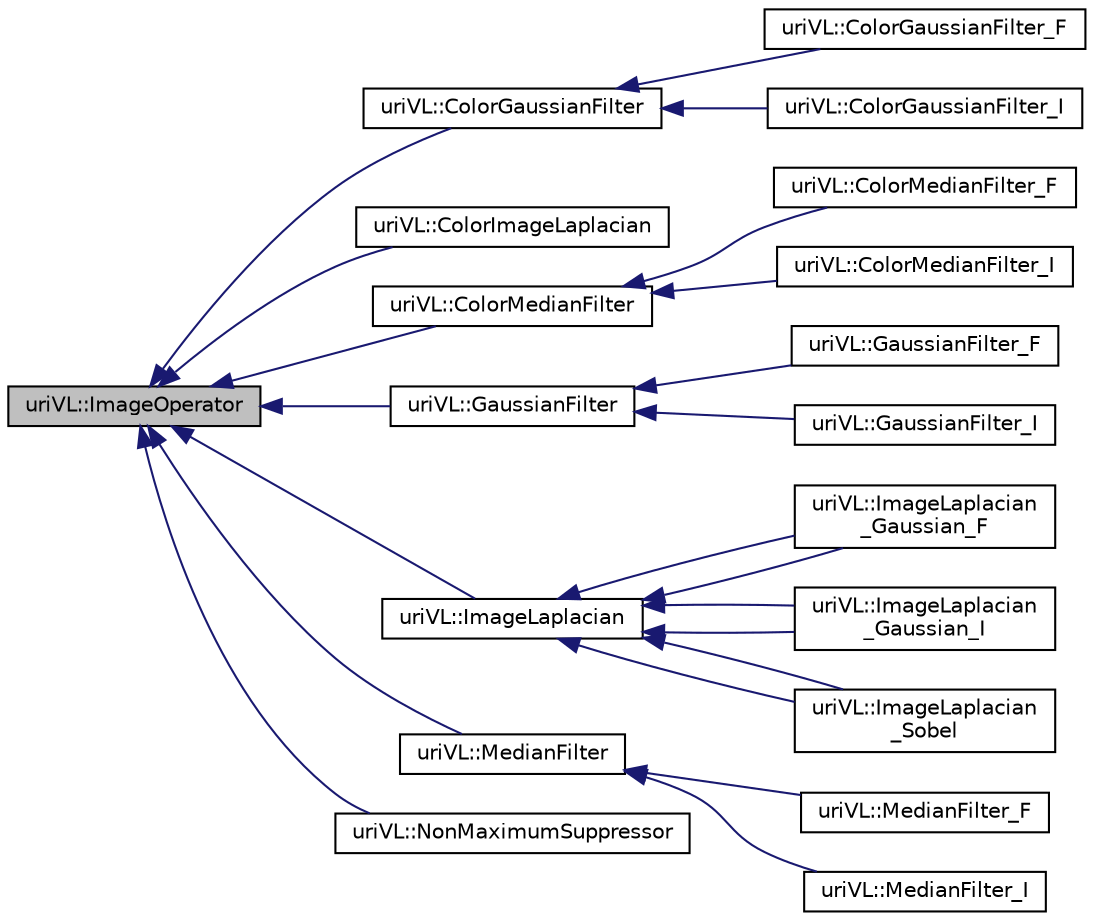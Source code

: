 digraph "uriVL::ImageOperator"
{
  edge [fontname="Helvetica",fontsize="10",labelfontname="Helvetica",labelfontsize="10"];
  node [fontname="Helvetica",fontsize="10",shape=record];
  rankdir="LR";
  Node1 [label="uriVL::ImageOperator",height=0.2,width=0.4,color="black", fillcolor="grey75", style="filled", fontcolor="black"];
  Node1 -> Node2 [dir="back",color="midnightblue",fontsize="10",style="solid",fontname="Helvetica"];
  Node2 [label="uriVL::ColorGaussianFilter",height=0.2,width=0.4,color="black", fillcolor="white", style="filled",URL="$classuriVL_1_1ColorGaussianFilter.html",tooltip="Pure Virtual parent class for the Gaussian filter classes _F and _I. "];
  Node2 -> Node3 [dir="back",color="midnightblue",fontsize="10",style="solid",fontname="Helvetica"];
  Node3 [label="uriVL::ColorGaussianFilter_F",height=0.2,width=0.4,color="black", fillcolor="white", style="filled",URL="$classuriVL_1_1ColorGaussianFilter__F.html",tooltip="Gaussian filter class (float operator). "];
  Node2 -> Node4 [dir="back",color="midnightblue",fontsize="10",style="solid",fontname="Helvetica"];
  Node4 [label="uriVL::ColorGaussianFilter_I",height=0.2,width=0.4,color="black", fillcolor="white", style="filled",URL="$classuriVL_1_1ColorGaussianFilter__I.html",tooltip="ColorGaussianFilter_I class. "];
  Node1 -> Node5 [dir="back",color="midnightblue",fontsize="10",style="solid",fontname="Helvetica"];
  Node5 [label="uriVL::ColorImageLaplacian",height=0.2,width=0.4,color="black", fillcolor="white", style="filled",URL="$classuriVL_1_1ColorImageLaplacian.html",tooltip="Operator that computes the Laplacian of an RGBa color image. "];
  Node1 -> Node6 [dir="back",color="midnightblue",fontsize="10",style="solid",fontname="Helvetica"];
  Node6 [label="uriVL::ColorMedianFilter",height=0.2,width=0.4,color="black", fillcolor="white", style="filled",URL="$classuriVL_1_1ColorMedianFilter.html",tooltip="ColorMedianFilter class. "];
  Node6 -> Node7 [dir="back",color="midnightblue",fontsize="10",style="solid",fontname="Helvetica"];
  Node7 [label="uriVL::ColorMedianFilter_F",height=0.2,width=0.4,color="black", fillcolor="white", style="filled",URL="$classuriVL_1_1ColorMedianFilter__F.html",tooltip="ColorMedianFilter class. "];
  Node6 -> Node8 [dir="back",color="midnightblue",fontsize="10",style="solid",fontname="Helvetica"];
  Node8 [label="uriVL::ColorMedianFilter_I",height=0.2,width=0.4,color="black", fillcolor="white", style="filled",URL="$classuriVL_1_1ColorMedianFilter__I.html",tooltip="ColorMedianFilter class. "];
  Node1 -> Node9 [dir="back",color="midnightblue",fontsize="10",style="solid",fontname="Helvetica"];
  Node9 [label="uriVL::GaussianFilter",height=0.2,width=0.4,color="black", fillcolor="white", style="filled",URL="$classuriVL_1_1GaussianFilter.html",tooltip="Pure Virtual parent class for the Gaussian filter classes _F and _I. "];
  Node9 -> Node10 [dir="back",color="midnightblue",fontsize="10",style="solid",fontname="Helvetica"];
  Node10 [label="uriVL::GaussianFilter_F",height=0.2,width=0.4,color="black", fillcolor="white", style="filled",URL="$classuriVL_1_1GaussianFilter__F.html",tooltip="Gaussian filter class (float operator). "];
  Node9 -> Node11 [dir="back",color="midnightblue",fontsize="10",style="solid",fontname="Helvetica"];
  Node11 [label="uriVL::GaussianFilter_I",height=0.2,width=0.4,color="black", fillcolor="white", style="filled",URL="$classuriVL_1_1GaussianFilter__I.html",tooltip="GaussianFilter_I class. "];
  Node1 -> Node12 [dir="back",color="midnightblue",fontsize="10",style="solid",fontname="Helvetica"];
  Node12 [label="uriVL::ImageLaplacian",height=0.2,width=0.4,color="black", fillcolor="white", style="filled",URL="$classuriVL_1_1ImageLaplacian.html",tooltip="Operator that computes the Laplacian of a raster image. "];
  Node12 -> Node13 [dir="back",color="midnightblue",fontsize="10",style="solid",fontname="Helvetica"];
  Node13 [label="uriVL::ImageLaplacian\l_Gaussian_F",height=0.2,width=0.4,color="black", fillcolor="white", style="filled",URL="$classuriVL_1_1ImageLaplacian__Gaussian__F.html",tooltip="Image operator that computes the Laplacian of an RGBa color image using a \"Laplacian of Gaussian\" fil..."];
  Node12 -> Node13 [dir="back",color="midnightblue",fontsize="10",style="solid",fontname="Helvetica"];
  Node12 -> Node14 [dir="back",color="midnightblue",fontsize="10",style="solid",fontname="Helvetica"];
  Node14 [label="uriVL::ImageLaplacian\l_Gaussian_I",height=0.2,width=0.4,color="black", fillcolor="white", style="filled",URL="$classuriVL_1_1ImageLaplacian__Gaussian__I.html",tooltip="Image operator that computes the Laplacian of a raster image using a \"Laplacian of Gaussian\" filter..."];
  Node12 -> Node14 [dir="back",color="midnightblue",fontsize="10",style="solid",fontname="Helvetica"];
  Node12 -> Node15 [dir="back",color="midnightblue",fontsize="10",style="solid",fontname="Helvetica"];
  Node15 [label="uriVL::ImageLaplacian\l_Sobel",height=0.2,width=0.4,color="black", fillcolor="white", style="filled",URL="$classuriVL_1_1ImageLaplacian__Sobel.html",tooltip="ImageLaplacian_Sobel class. "];
  Node12 -> Node15 [dir="back",color="midnightblue",fontsize="10",style="solid",fontname="Helvetica"];
  Node1 -> Node16 [dir="back",color="midnightblue",fontsize="10",style="solid",fontname="Helvetica"];
  Node16 [label="uriVL::MedianFilter",height=0.2,width=0.4,color="black", fillcolor="white", style="filled",URL="$classuriVL_1_1MedianFilter.html",tooltip="MedianFilter class. "];
  Node16 -> Node17 [dir="back",color="midnightblue",fontsize="10",style="solid",fontname="Helvetica"];
  Node17 [label="uriVL::MedianFilter_F",height=0.2,width=0.4,color="black", fillcolor="white", style="filled",URL="$classuriVL_1_1MedianFilter__F.html",tooltip="MedianFilter class. "];
  Node16 -> Node18 [dir="back",color="midnightblue",fontsize="10",style="solid",fontname="Helvetica"];
  Node18 [label="uriVL::MedianFilter_I",height=0.2,width=0.4,color="black", fillcolor="white", style="filled",URL="$classuriVL_1_1MedianFilter__I.html",tooltip="MedianFilter class. "];
  Node1 -> Node19 [dir="back",color="midnightblue",fontsize="10",style="solid",fontname="Helvetica"];
  Node19 [label="uriVL::NonMaximumSuppressor",height=0.2,width=0.4,color="black", fillcolor="white", style="filled",URL="$classuriVL_1_1NonMaximumSuppressor.html",tooltip="Implementation of the NonMaximumSuppressor class. "];
}
